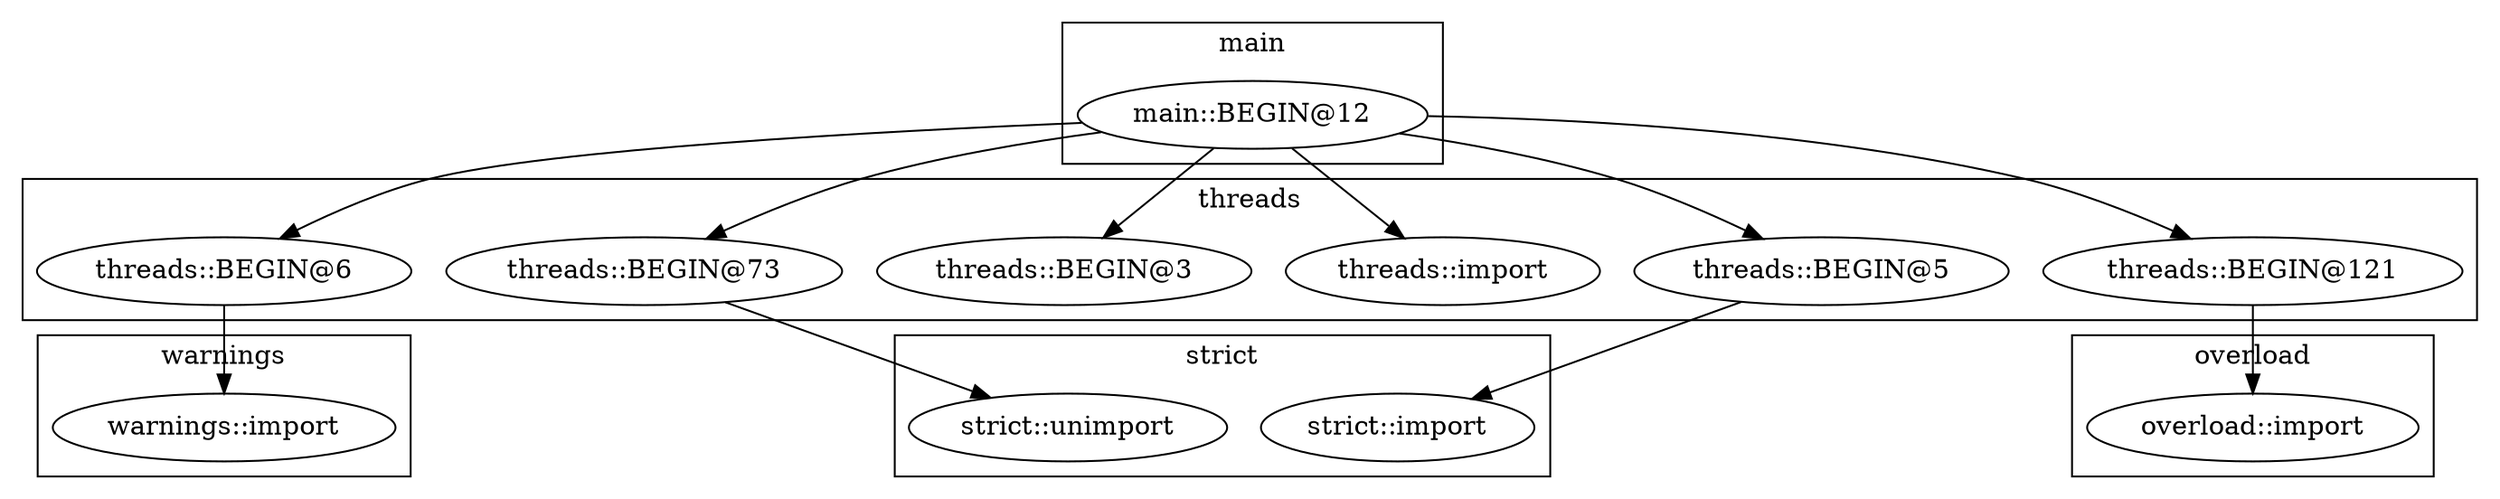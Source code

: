 digraph {
graph [overlap=false]
subgraph cluster_warnings {
	label="warnings";
	"warnings::import";
}
subgraph cluster_strict {
	label="strict";
	"strict::import";
	"strict::unimport";
}
subgraph cluster_overload {
	label="overload";
	"overload::import";
}
subgraph cluster_main {
	label="main";
	"main::BEGIN@12";
}
subgraph cluster_threads {
	label="threads";
	"threads::BEGIN@6";
	"threads::BEGIN@73";
	"threads::import";
	"threads::BEGIN@3";
	"threads::BEGIN@121";
	"threads::BEGIN@5";
}
"main::BEGIN@12" -> "threads::BEGIN@73";
"main::BEGIN@12" -> "threads::BEGIN@3";
"main::BEGIN@12" -> "threads::BEGIN@121";
"main::BEGIN@12" -> "threads::BEGIN@6";
"main::BEGIN@12" -> "threads::import";
"threads::BEGIN@73" -> "strict::unimport";
"threads::BEGIN@121" -> "overload::import";
"threads::BEGIN@6" -> "warnings::import";
"threads::BEGIN@5" -> "strict::import";
"main::BEGIN@12" -> "threads::BEGIN@5";
}
